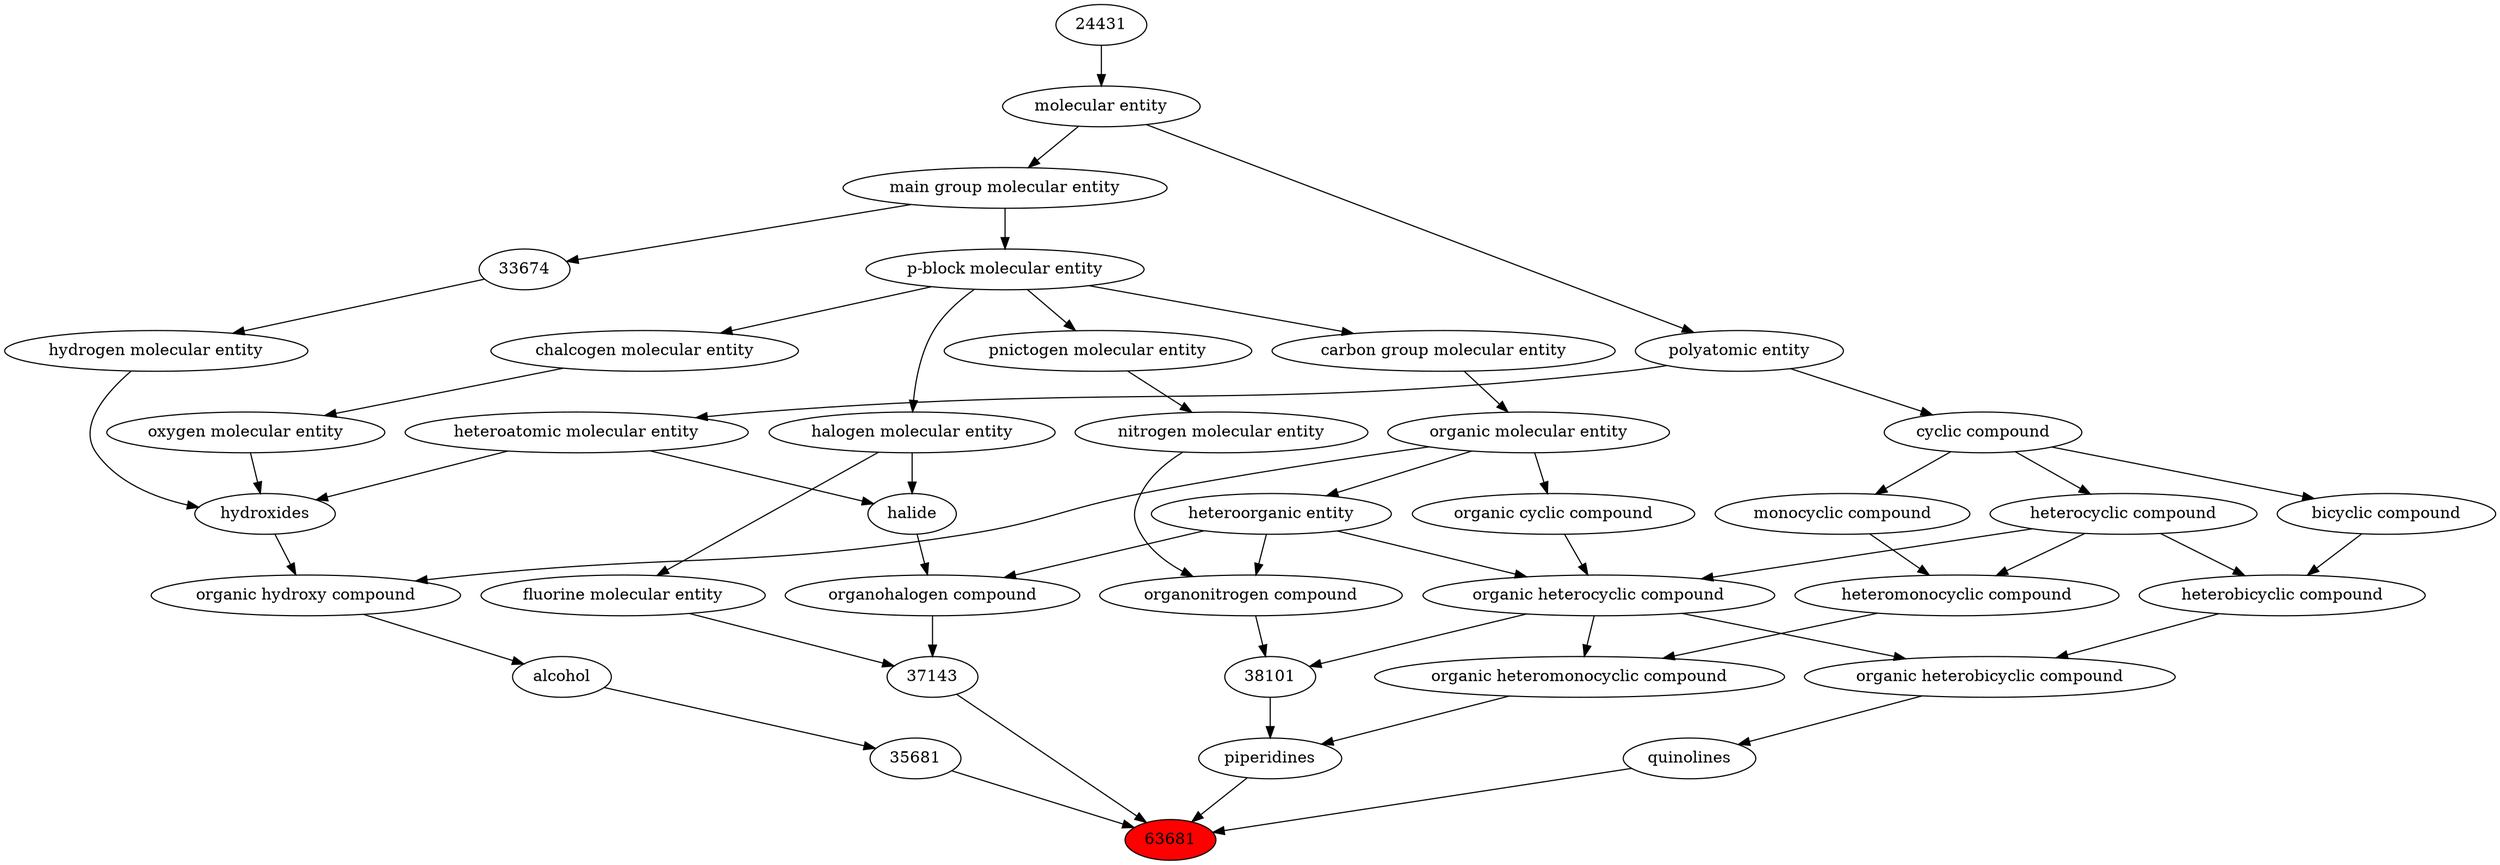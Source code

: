 digraph tree{ 
63681 [label="63681" fillcolor=red style=filled]
37143 -> 63681
26151 -> 63681
26513 -> 63681
35681 -> 63681
37143 [label="37143"]
36684 -> 37143
24062 -> 37143
26151 [label="piperidines"]
25693 -> 26151
38101 -> 26151
26513 [label="quinolines"]
27171 -> 26513
35681 [label="35681"]
30879 -> 35681
36684 [label="organohalogen compound"]
33285 -> 36684
37578 -> 36684
24062 [label="fluorine molecular entity"]
24471 -> 24062
25693 [label="organic heteromonocyclic compound"]
33670 -> 25693
24532 -> 25693
38101 [label="38101"]
24532 -> 38101
35352 -> 38101
27171 [label="organic heterobicyclic compound"]
33672 -> 27171
24532 -> 27171
30879 [label="alcohol"]
33822 -> 30879
33285 [label="heteroorganic entity"]
50860 -> 33285
37578 [label="halide"]
24471 -> 37578
37577 -> 37578
24471 [label="halogen molecular entity"]
33675 -> 24471
33670 [label="heteromonocyclic compound"]
5686 -> 33670
33661 -> 33670
24532 [label="organic heterocyclic compound"]
33285 -> 24532
33832 -> 24532
5686 -> 24532
35352 [label="organonitrogen compound"]
51143 -> 35352
33285 -> 35352
33672 [label="heterobicyclic compound"]
33636 -> 33672
5686 -> 33672
33822 [label="organic hydroxy compound"]
24651 -> 33822
50860 -> 33822
50860 [label="organic molecular entity"]
33582 -> 50860
37577 [label="heteroatomic molecular entity"]
36357 -> 37577
33675 [label="p-block molecular entity"]
33579 -> 33675
5686 [label="heterocyclic compound"]
33595 -> 5686
33661 [label="monocyclic compound"]
33595 -> 33661
33832 [label="organic cyclic compound"]
50860 -> 33832
51143 [label="nitrogen molecular entity"]
33302 -> 51143
33636 [label="bicyclic compound"]
33595 -> 33636
24651 [label="hydroxides"]
25806 -> 24651
33608 -> 24651
37577 -> 24651
33582 [label="carbon group molecular entity"]
33675 -> 33582
36357 [label="polyatomic entity"]
23367 -> 36357
33579 [label="main group molecular entity"]
23367 -> 33579
33595 [label="cyclic compound"]
36357 -> 33595
33302 [label="pnictogen molecular entity"]
33675 -> 33302
25806 [label="oxygen molecular entity"]
33304 -> 25806
33608 [label="hydrogen molecular entity"]
33674 -> 33608
23367 [label="molecular entity"]
24431 -> 23367
33304 [label="chalcogen molecular entity"]
33675 -> 33304
33674 [label="33674"]
33579 -> 33674
24431 [label="24431"]
}